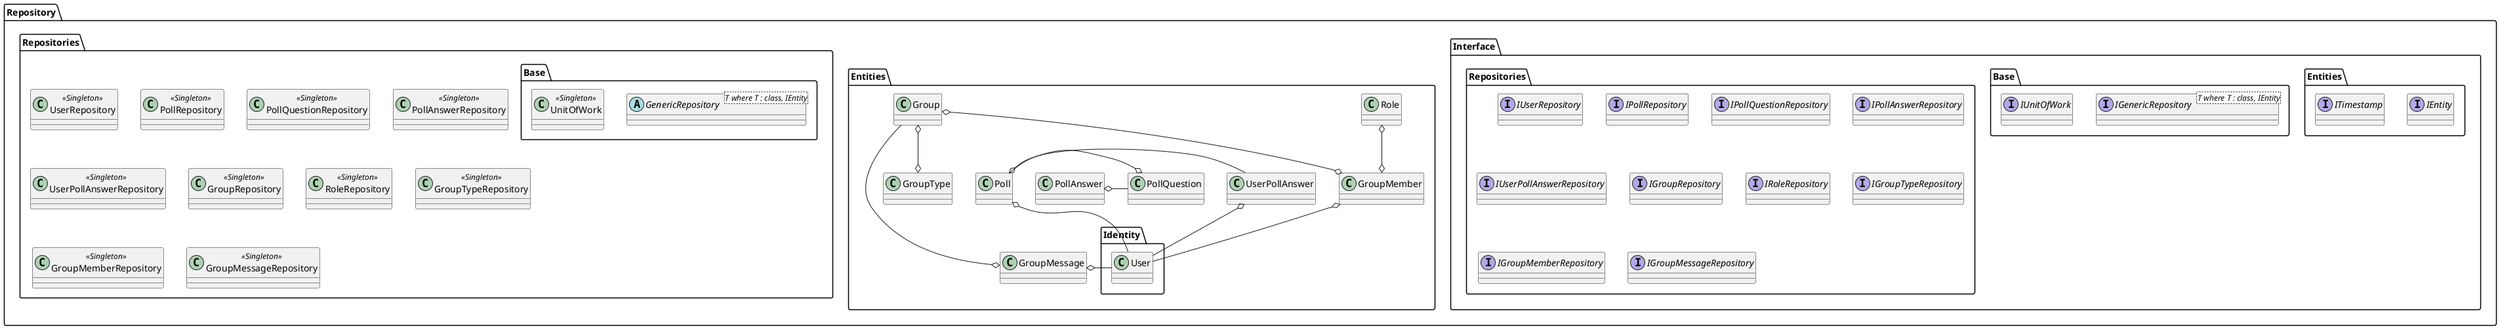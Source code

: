 @startuml Repository
namespace Repository {
    namespace Interface {
        namespace Entities {
            interface IEntity {}
            interface ITimestamp {}
        }
        namespace Base {
            interface IGenericRepository<T where T : class, IEntity> {}
            interface IUnitOfWork  {}
        }
        namespace Repositories {
            interface IUserRepository {}
            interface IPollRepository {}
            interface IPollQuestionRepository {}
            interface IPollAnswerRepository {}
            interface IUserPollAnswerRepository {}
            interface IGroupRepository {}
            interface IRoleRepository {}
            interface IGroupTypeRepository {}
            interface IGroupMemberRepository {}
            interface IGroupMessageRepository {}
        }
    }
    namespace Entities {
        class Poll {}
        class PollQuestion {}
        class PollAnswer {}
        class UserPollAnswer {}
        class Group {}
        class Role {}
        class GroupType {}
        class GroupMember {}
        class GroupMessage {}

        namespace Identity {
            class User {}
        }
        Poll o--left- Repository.Entities.Identity.User
        Poll o- UserPollAnswer
        UserPollAnswer o-- Repository.Entities.Identity.User
        PollQuestion o- Poll
        PollAnswer o- PollQuestion
        Repository.Entities.Identity.User -up-o GroupMember
        Repository.Entities.Identity.User -o GroupMessage
        GroupMember o-up-o Role
        GroupMember o-up-o Group
        Group o--o GroupType
        Group --o GroupMessage
    }

    namespace Repositories {
        namespace Base{
            abstract GenericRepository<T where T : class, IEntity> {}
            class UnitOfWork <<Singleton>> {}
        }
        class UserRepository <<Singleton>> {}
        class PollRepository <<Singleton>> {}
        class PollQuestionRepository <<Singleton>> {}
        class PollAnswerRepository <<Singleton>> {}
        class UserPollAnswerRepository <<Singleton>> {}
        class GroupRepository <<Singleton>> {}
        class RoleRepository <<Singleton>> {}
        class GroupTypeRepository <<Singleton>> {}
        class GroupMemberRepository <<Singleton>> {}
        class GroupMessageRepository <<Singleton>> {}

        ' GenericRepository --- UserRepository
        ' GenericRepository --- PollRepository
        ' GenericRepository --- PollQuestionRepository
        ' GenericRepository --- PollAnswerRepository
        ' GenericRepository --- UserPollAnswerRepository
        ' GenericRepository --- GroupRepository
        ' GenericRepository --- RoleRepository
        ' GenericRepository --- GroupTypeRepository
        ' GenericRepository --- GroupMemberRepository
        ' GenericRepository --- GroupMessageRepository

        ' UnitOfWork --- UserRepository
        ' UnitOfWork --- PollRepository
        ' UnitOfWork --- PollQuestionRepository
        ' UnitOfWork --- PollAnswerRepository
        ' UnitOfWork --- UserPollAnswerRepository
        ' UnitOfWork --- GroupRepository
        ' UnitOfWork --- RoleRepository
        ' UnitOfWork --- GroupTypeRepository
        ' UnitOfWork --- GroupMemberRepository
        ' UnitOfWork --- GroupMessageRepository
    }
}
@enduml

@startuml Service
namespace Service {
    namespace Interface {
        namespace Base {
            interface IBaseService {}
        }
        namespace Services {
            interface IUserService {}
            interface IPollService {}
            interface IPollQuestionService {}
            interface IPollAnswerService {}
            interface IUserPollAnswerService {}
            interface IGroupService {}
            interface IRoleService {}
            interface IGroupTypeService {}
            interface IGroupMemberService {}
            interface IGroupMessageService {}
        }
    }
   
    namespace Dtos {
        namespace Base {
            class DtoResponse {}
            class DtoResponseResult {}
        }
        class DtoUser {}
        class DtoPoll {}
        class DtoPollQuestion {}
        class DtoPollAnswer {}
        class DtoUserPollAnswer {}
        class DtoGroup {}
        class DtoRole {}
        class DtoGroupType {}
        class DtoGroupMember {}
        class DtoGroupMessage {}
    }

    namespace Services {
        namespace Base {
            abstract BaseService {}
        }
        class UserService <<Singleton>> {}
        class PollService <<Singleton>> {}
        class PollQuestionService <<Singleton>> {}
        class PollAnswerService <<Singleton>> {}
        class UserPollAnswerService <<Singleton>> {}
        class GroupService <<Singleton>> {}
        class RoleService <<Singleton>> {}
        class GroupTypeService <<Singleton>> {}
        class GroupMemberService <<Singleton>> {}
        class GroupMessageService <<Singleton>> {}
    }
    namespace Infrastracture {
        class DtoToEntityMappingProfile {}
    }
}
@enduml

@startuml Api
namespace Api {
    namespace Models {
        class ViewUser {}
        class ViewPoll {}
        class ViewPollQuestion {}
        class ViewPollAnswer {}
        class ViewUserPollAnswer {}
        class ViewGroup {}
        class ViewRole {}
        class ViewGroupType {}
        class ViewGroupMember {}
        class ViewGroupMessage {}

        class CreateUser {}
        class CreatePoll {}
        class CreatePollQuestion {}
        class CreatePollAnswer {}
        class CreateUserPollAnswer {}
        class CreateGroup {}
        class CreateRole {}
        class CreateGroupType {}
        class CreateGroupMember {}
        class CreateGroupMessage {}

        class ValidationUser {}
        class ValidationPoll {}
        class ValidationPollQuestion {}
        class ValidationPollAnswer {}
        class ValidationUserPollAnswer {}
        class ValidationGroup {}
        class ValidationRole {}
        class ValidationGroupType {}
        class ValidationGroupMember {}
        class ValidationGroupMessage {}
    }

    namespace Controllers {
        namespace Base {
            abstract BaseController {}
        }
        class AuthController {}
        class RegistrationController {}
        class PollController {}
        class PollQuestionController {}
        class PollAnswerController {}
        class UserPollAnswerController {}
        class GroupController {}
        class RoleController {}
        class GroupTypeController {}
        class GroupMemberController {}
        class GroupMessageController {}
    }

    namespace Startup {
        class Startup {}
        class ServiceRegister {}
        class AuthConfiguration {}

    }

    namespace Infrastracture {
        class ModelToDtoMappingProfile {}
        namespace Auth {
            class JwtFactory {}
            class JwtIssuerOptions {}
        }
    }
    class Program {}
}
@enduml